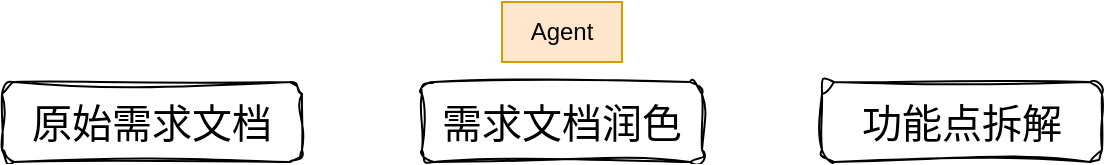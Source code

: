 <mxfile version="24.7.8">
  <diagram name="第 1 页" id="qRAZmjMWyz98e3kLCTtJ">
    <mxGraphModel dx="1242" dy="785" grid="1" gridSize="10" guides="1" tooltips="1" connect="1" arrows="1" fold="1" page="1" pageScale="1" pageWidth="827" pageHeight="1169" math="0" shadow="0">
      <root>
        <mxCell id="0" />
        <mxCell id="1" parent="0" />
        <mxCell id="GRKkvc-VWEXsy-gpg56Z-1" value="原始需求文档" style="rounded=1;whiteSpace=wrap;html=1;fontSize=20;shadow=0;sketch=1;curveFitting=1;jiggle=2;" vertex="1" parent="1">
          <mxGeometry x="50" y="170" width="150" height="40" as="geometry" />
        </mxCell>
        <mxCell id="GRKkvc-VWEXsy-gpg56Z-2" value="需求文档润色" style="rounded=1;whiteSpace=wrap;html=1;fontSize=20;sketch=1;curveFitting=1;jiggle=2;glass=0;" vertex="1" parent="1">
          <mxGeometry x="260" y="170" width="140" height="40" as="geometry" />
        </mxCell>
        <mxCell id="GRKkvc-VWEXsy-gpg56Z-3" value="Agent" style="text;html=1;align=center;verticalAlign=middle;whiteSpace=wrap;rounded=0;fillColor=#ffe6cc;strokeColor=#d79b00;" vertex="1" parent="1">
          <mxGeometry x="300" y="130" width="60" height="30" as="geometry" />
        </mxCell>
        <mxCell id="GRKkvc-VWEXsy-gpg56Z-4" value="功能点拆解" style="rounded=1;whiteSpace=wrap;html=1;fontSize=20;sketch=1;curveFitting=1;jiggle=2;glass=0;" vertex="1" parent="1">
          <mxGeometry x="460" y="170" width="140" height="40" as="geometry" />
        </mxCell>
      </root>
    </mxGraphModel>
  </diagram>
</mxfile>
